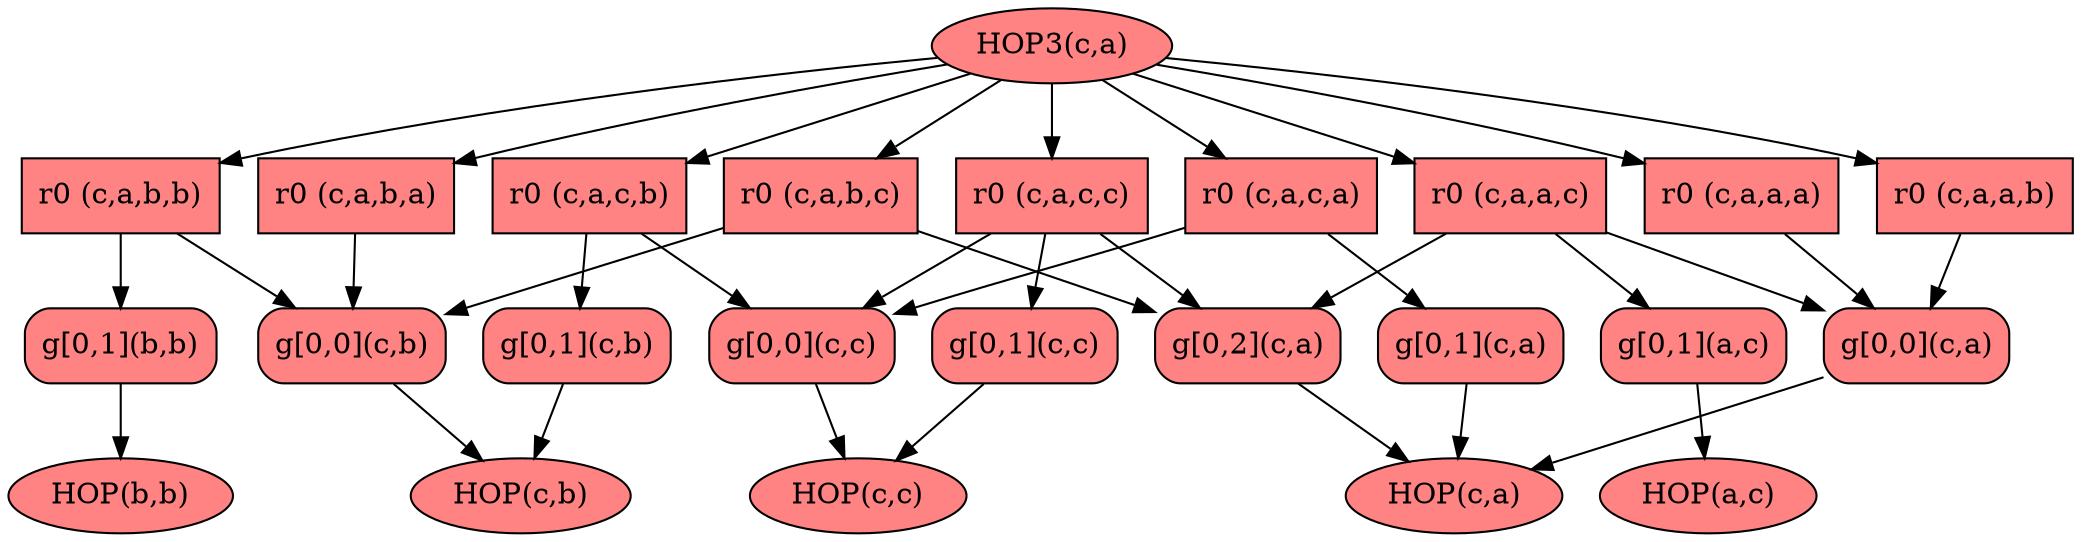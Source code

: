 digraph
{
	rankdir="TB"

	node [shape="box", style=filled, color=black, fillcolor="#CBFFCB"]


	node [shape="box", style=filled, color=black, fillcolor="#FF8383"]
RULE_0_LOST_c_a_b_a_ [label="r0 (c,a,b,a)", texlbl="$r_0(c,a,b,a)$"]
RULE_0_LOST_c_a_a_a_ [label="r0 (c,a,a,a)", texlbl="$r_0(c,a,a,a)$"]
RULE_0_LOST_c_a_c_c_ [label="r0 (c,a,c,c)", texlbl="$r_0(c,a,c,c)$"]
RULE_0_LOST_c_a_a_c_ [label="r0 (c,a,a,c)", texlbl="$r_0(c,a,a,c)$"]
RULE_0_LOST_c_a_c_b_ [label="r0 (c,a,c,b)", texlbl="$r_0(c,a,c,b)$"]
RULE_0_LOST_c_a_b_b_ [label="r0 (c,a,b,b)", texlbl="$r_0(c,a,b,b)$"]
RULE_0_LOST_c_a_b_c_ [label="r0 (c,a,b,c)", texlbl="$r_0(c,a,b,c)$"]
RULE_0_LOST_c_a_a_b_ [label="r0 (c,a,a,b)", texlbl="$r_0(c,a,a,b)$"]
RULE_0_LOST_c_a_c_a_ [label="r0 (c,a,c,a)", texlbl="$r_0(c,a,c,a)$"]


	node [shape="box", style="rounded,filled", color=black, fillcolor="#CBFFCB"]


	node [shape="box", style="rounded,filled", color=black, fillcolor="#FF8383"]
GOAL_0_0_LOST_c_b_ [label="g[0,0](c,b)", texlbl="$g_{0}^{0}(c,b)$"]
GOAL_0_0_LOST_c_a_ [label="g[0,0](c,a)", texlbl="$g_{0}^{0}(c,a)$"]
GOAL_0_0_LOST_c_c_ [label="g[0,0](c,c)", texlbl="$g_{0}^{0}(c,c)$"]
GOAL_0_1_LOST_a_c_ [label="g[0,1](a,c)", texlbl="$g_{0}^{1}(a,c)$"]
GOAL_0_1_LOST_c_b_ [label="g[0,1](c,b)", texlbl="$g_{0}^{1}(c,b)$"]
GOAL_0_2_LOST_c_a_ [label="g[0,2](c,a)", texlbl="$g_{0}^{2}(c,a)$"]
GOAL_0_1_LOST_b_b_ [label="g[0,1](b,b)", texlbl="$g_{0}^{1}(b,b)$"]
GOAL_0_1_LOST_c_a_ [label="g[0,1](c,a)", texlbl="$g_{0}^{1}(c,a)$"]
GOAL_0_1_LOST_c_c_ [label="g[0,1](c,c)", texlbl="$g_{0}^{1}(c,c)$"]


	node [shape="ellipse", style=filled, color=black, fillcolor="#CBFFCB"]


	node [shape="ellipse", style=filled, color=black, fillcolor="#FF8383"]
REL_HOP_LOST_c_a_ [label="HOP(c,a)", texlbl="$HOP(c,a)$"]
REL_HOP3_LOST_c_a_ [label="HOP3(c,a)", texlbl="$HOP3(c,a)$"]
REL_HOP_LOST_c_c_ [label="HOP(c,c)", texlbl="$HOP(c,c)$"]
REL_HOP_LOST_b_b_ [label="HOP(b,b)", texlbl="$HOP(b,b)$"]
REL_HOP_LOST_c_b_ [label="HOP(c,b)", texlbl="$HOP(c,b)$"]
REL_HOP_LOST_a_c_ [label="HOP(a,c)", texlbl="$HOP(a,c)$"]


	node [shape="ellipse", style=filled, color=black, fillcolor="#CBFFCB"]


	node [shape="ellipse", style=filled, color=black, fillcolor="#FF8383"]


	node [shape="box", style=filled, color=black, fillcolor="#CBFFCB"]


	node [shape="box", style=filled, color=black, fillcolor="#FF8383"]


	node [shape="ellipse", style=filled, color=black, fillcolor="#CBFFCB"]


	node [shape="ellipse", style=filled, color=black, fillcolor="#FF8383"]


	node [shape="point"]


	node [shape="square", width=0.011, height=0.011, fillcolor=black]
	RULE_0_LOST_c_a_b_a_ -> GOAL_0_0_LOST_c_b_
	RULE_0_LOST_c_a_a_a_ -> GOAL_0_0_LOST_c_a_
	RULE_0_LOST_c_a_c_c_ -> GOAL_0_0_LOST_c_c_
	RULE_0_LOST_c_a_a_c_ -> GOAL_0_1_LOST_a_c_
	RULE_0_LOST_c_a_c_b_ -> GOAL_0_1_LOST_c_b_
	RULE_0_LOST_c_a_a_c_ -> GOAL_0_2_LOST_c_a_
	GOAL_0_2_LOST_c_a_ -> REL_HOP_LOST_c_a_
	REL_HOP3_LOST_c_a_ -> RULE_0_LOST_c_a_c_b_
	REL_HOP3_LOST_c_a_ -> RULE_0_LOST_c_a_c_c_
	RULE_0_LOST_c_a_b_b_ -> GOAL_0_1_LOST_b_b_
	RULE_0_LOST_c_a_b_c_ -> GOAL_0_0_LOST_c_b_
	RULE_0_LOST_c_a_a_b_ -> GOAL_0_0_LOST_c_a_
	GOAL_0_1_LOST_c_a_ -> REL_HOP_LOST_c_a_
	GOAL_0_1_LOST_c_c_ -> REL_HOP_LOST_c_c_
	REL_HOP3_LOST_c_a_ -> RULE_0_LOST_c_a_a_b_
	RULE_0_LOST_c_a_b_b_ -> GOAL_0_0_LOST_c_b_
	RULE_0_LOST_c_a_c_b_ -> GOAL_0_0_LOST_c_c_
	RULE_0_LOST_c_a_c_a_ -> GOAL_0_1_LOST_c_a_
	RULE_0_LOST_c_a_b_c_ -> GOAL_0_2_LOST_c_a_
	REL_HOP3_LOST_c_a_ -> RULE_0_LOST_c_a_b_a_
	RULE_0_LOST_c_a_a_c_ -> GOAL_0_0_LOST_c_a_
	REL_HOP3_LOST_c_a_ -> RULE_0_LOST_c_a_b_c_
	RULE_0_LOST_c_a_c_c_ -> GOAL_0_2_LOST_c_a_
	REL_HOP3_LOST_c_a_ -> RULE_0_LOST_c_a_b_b_
	GOAL_0_0_LOST_c_a_ -> REL_HOP_LOST_c_a_
	GOAL_0_1_LOST_b_b_ -> REL_HOP_LOST_b_b_
	REL_HOP3_LOST_c_a_ -> RULE_0_LOST_c_a_c_a_
	REL_HOP3_LOST_c_a_ -> RULE_0_LOST_c_a_a_c_
	RULE_0_LOST_c_a_c_a_ -> GOAL_0_0_LOST_c_c_
	GOAL_0_0_LOST_c_c_ -> REL_HOP_LOST_c_c_
	GOAL_0_0_LOST_c_b_ -> REL_HOP_LOST_c_b_
	GOAL_0_1_LOST_c_b_ -> REL_HOP_LOST_c_b_
	RULE_0_LOST_c_a_c_c_ -> GOAL_0_1_LOST_c_c_
	GOAL_0_1_LOST_a_c_ -> REL_HOP_LOST_a_c_
	REL_HOP3_LOST_c_a_ -> RULE_0_LOST_c_a_a_a_

}
